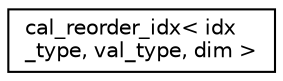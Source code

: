 digraph "Graphical Class Hierarchy"
{
 // LATEX_PDF_SIZE
  edge [fontname="Helvetica",fontsize="10",labelfontname="Helvetica",labelfontsize="10"];
  node [fontname="Helvetica",fontsize="10",shape=record];
  rankdir="LR";
  Node0 [label="cal_reorder_idx\< idx\l_type, val_type, dim \>",height=0.2,width=0.4,color="black", fillcolor="white", style="filled",URL="$structcal__reorder__idx.html",tooltip=" "];
}
